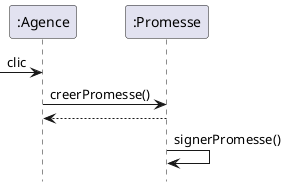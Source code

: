 
@startuml

hide footbox

participant ":Agence" As A
participant ":Promesse" As Pro

[-> A : clic
A -> Pro : creerPromesse()
Pro --> A :
Pro -> Pro : signerPromesse()

@enduml
